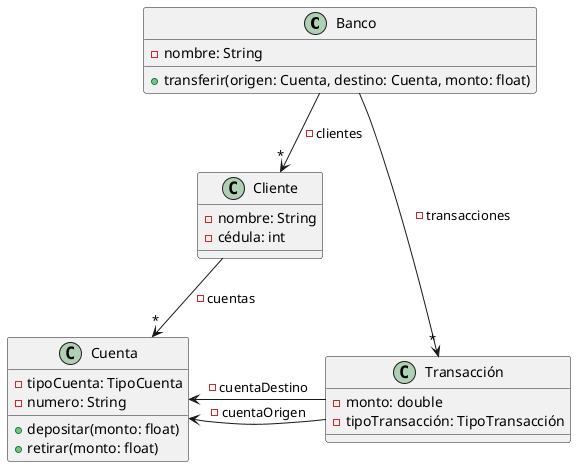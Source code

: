 @startuml
'https://plantuml.com/class-diagram

class Banco{

- nombre: String

+ transferir(origen: Cuenta, destino: Cuenta, monto: float)

}

class Cliente{

- nombre: String
- cédula: int

}

class Cuenta{

- tipoCuenta: TipoCuenta
- numero: String

+ depositar(monto: float)
+ retirar(monto: float)

}

class Transacción{
- monto: double
- tipoTransacción: TipoTransacción
}


Banco -->"*" Cliente: - clientes
Cliente -->"*" Cuenta: - cuentas
Cuenta <- Transacción: - cuentaDestino
Cuenta <- Transacción: - cuentaOrigen

Banco ->"*" Transacción: -transacciones

@enduml